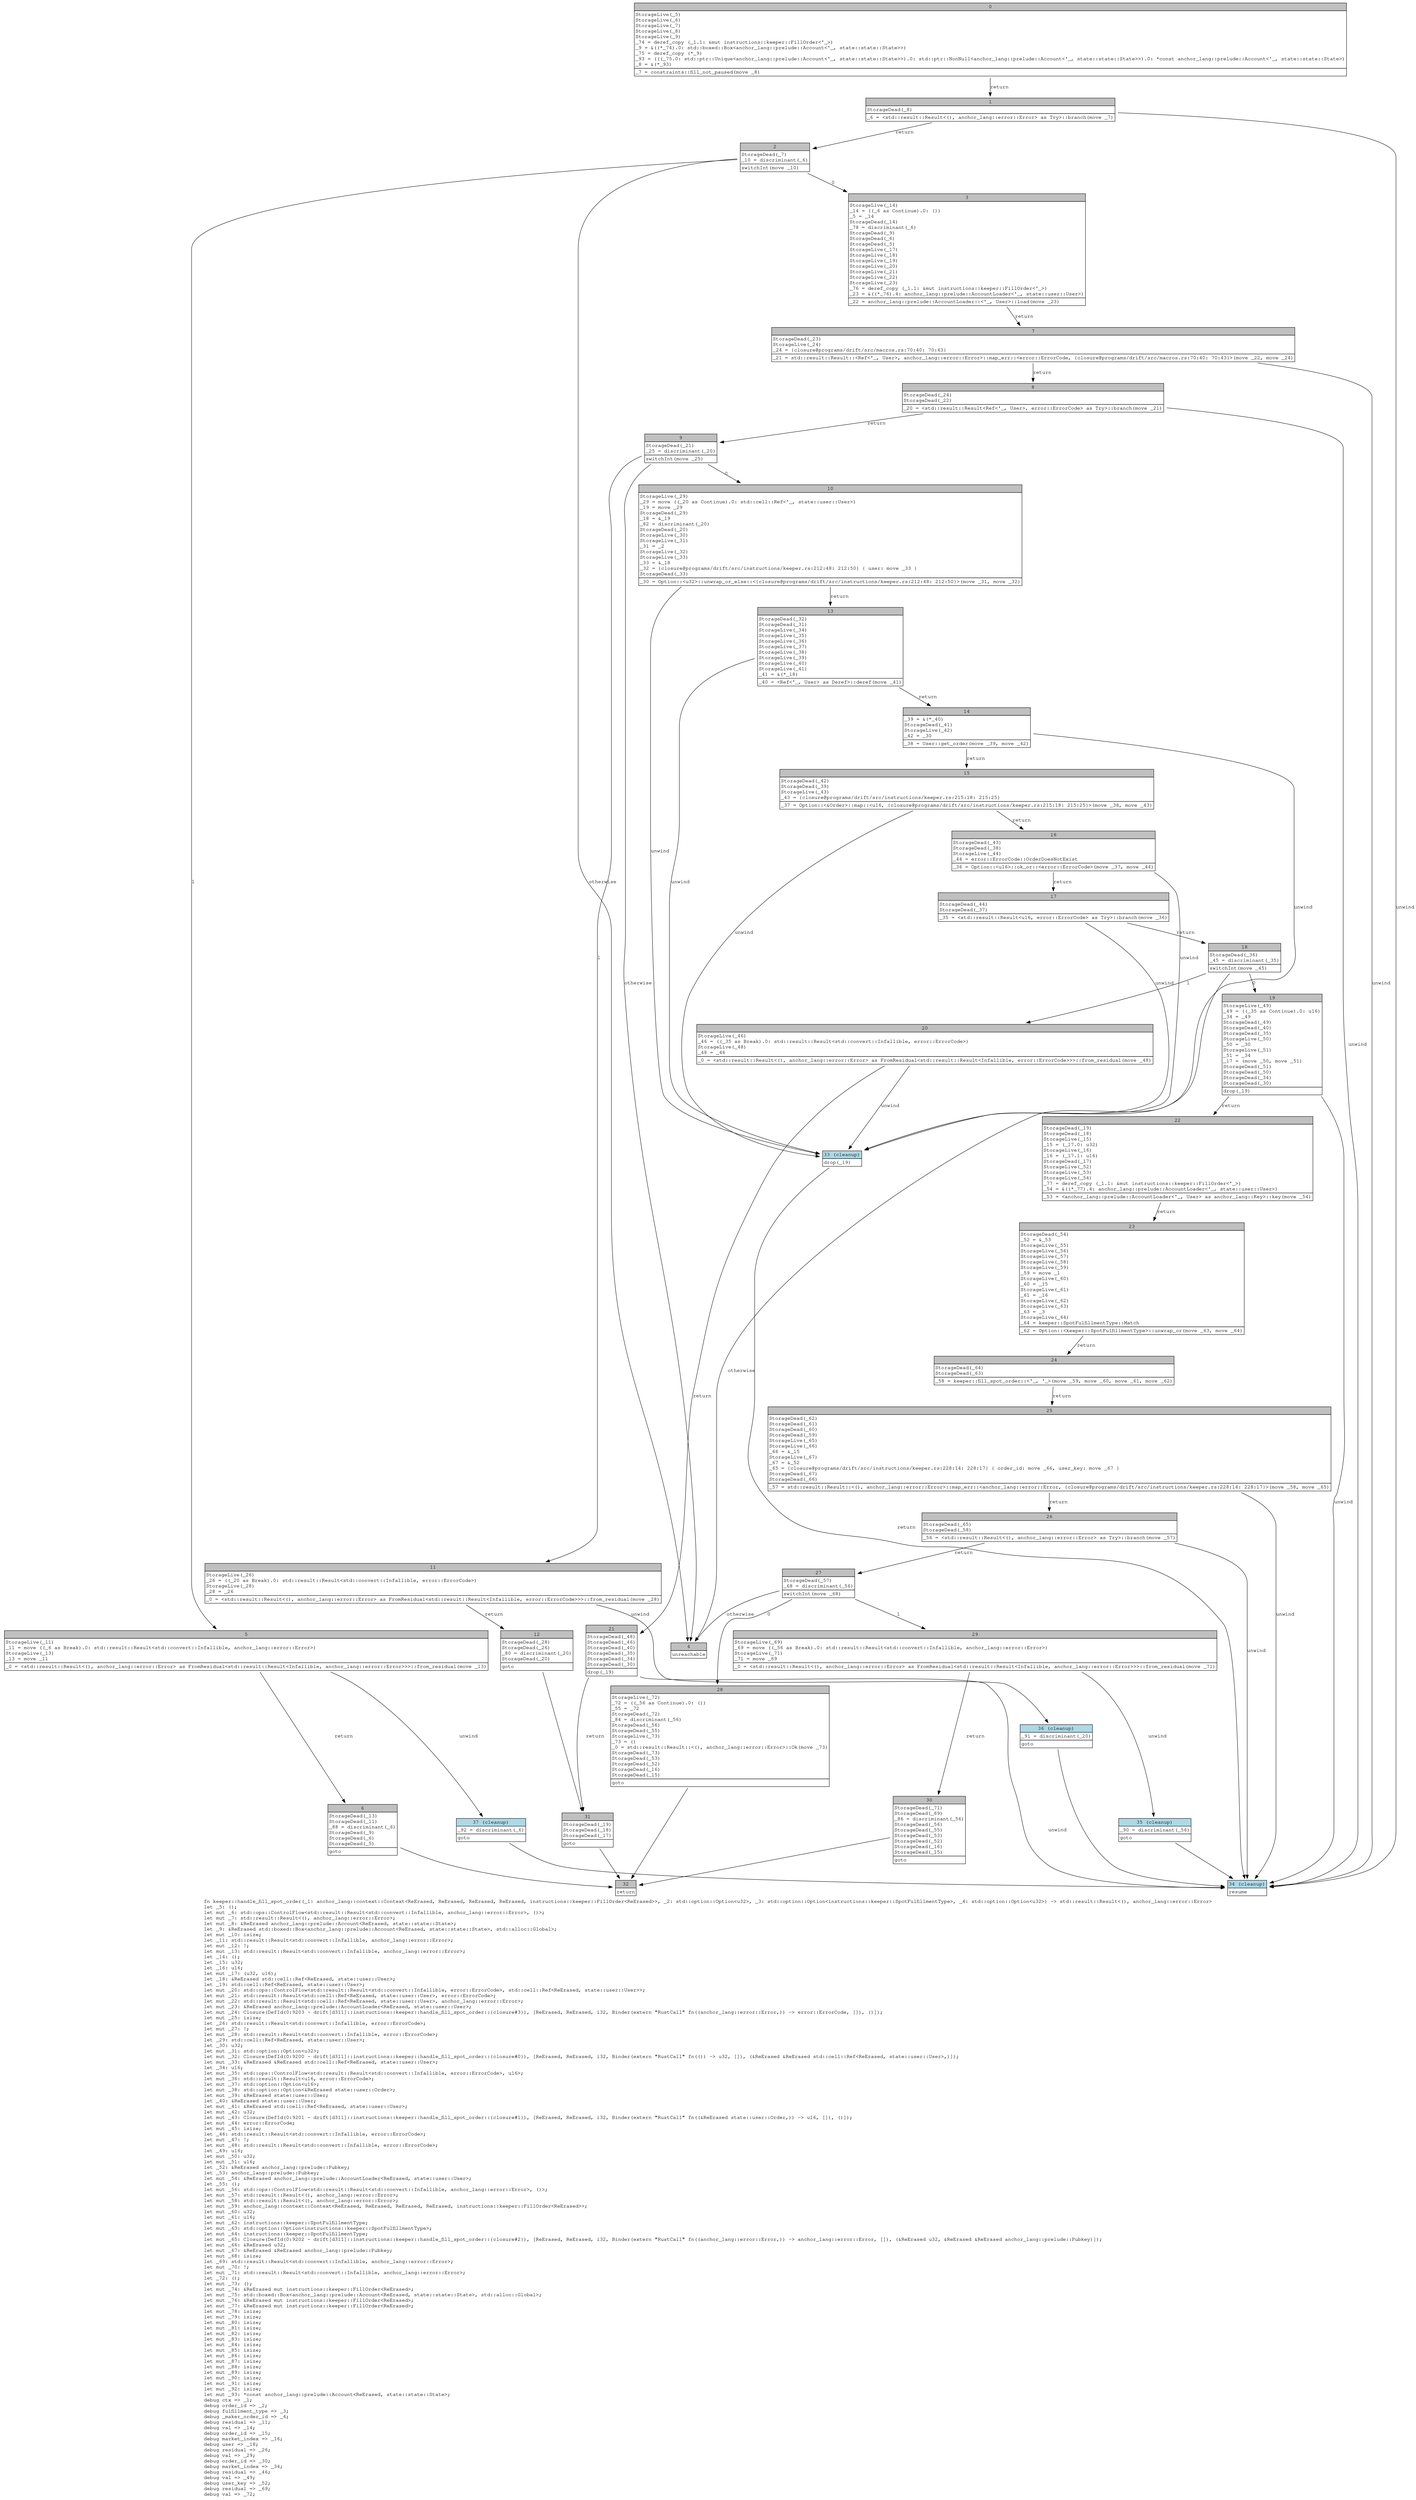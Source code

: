 digraph Mir_0_9197 {
    graph [fontname="Courier, monospace"];
    node [fontname="Courier, monospace"];
    edge [fontname="Courier, monospace"];
    label=<fn keeper::handle_fill_spot_order(_1: anchor_lang::context::Context&lt;ReErased, ReErased, ReErased, ReErased, instructions::keeper::FillOrder&lt;ReErased&gt;&gt;, _2: std::option::Option&lt;u32&gt;, _3: std::option::Option&lt;instructions::keeper::SpotFulfillmentType&gt;, _4: std::option::Option&lt;u32&gt;) -&gt; std::result::Result&lt;(), anchor_lang::error::Error&gt;<br align="left"/>let _5: ();<br align="left"/>let mut _6: std::ops::ControlFlow&lt;std::result::Result&lt;std::convert::Infallible, anchor_lang::error::Error&gt;, ()&gt;;<br align="left"/>let mut _7: std::result::Result&lt;(), anchor_lang::error::Error&gt;;<br align="left"/>let mut _8: &amp;ReErased anchor_lang::prelude::Account&lt;ReErased, state::state::State&gt;;<br align="left"/>let _9: &amp;ReErased std::boxed::Box&lt;anchor_lang::prelude::Account&lt;ReErased, state::state::State&gt;, std::alloc::Global&gt;;<br align="left"/>let mut _10: isize;<br align="left"/>let _11: std::result::Result&lt;std::convert::Infallible, anchor_lang::error::Error&gt;;<br align="left"/>let mut _12: !;<br align="left"/>let mut _13: std::result::Result&lt;std::convert::Infallible, anchor_lang::error::Error&gt;;<br align="left"/>let _14: ();<br align="left"/>let _15: u32;<br align="left"/>let _16: u16;<br align="left"/>let mut _17: (u32, u16);<br align="left"/>let _18: &amp;ReErased std::cell::Ref&lt;ReErased, state::user::User&gt;;<br align="left"/>let _19: std::cell::Ref&lt;ReErased, state::user::User&gt;;<br align="left"/>let mut _20: std::ops::ControlFlow&lt;std::result::Result&lt;std::convert::Infallible, error::ErrorCode&gt;, std::cell::Ref&lt;ReErased, state::user::User&gt;&gt;;<br align="left"/>let mut _21: std::result::Result&lt;std::cell::Ref&lt;ReErased, state::user::User&gt;, error::ErrorCode&gt;;<br align="left"/>let mut _22: std::result::Result&lt;std::cell::Ref&lt;ReErased, state::user::User&gt;, anchor_lang::error::Error&gt;;<br align="left"/>let mut _23: &amp;ReErased anchor_lang::prelude::AccountLoader&lt;ReErased, state::user::User&gt;;<br align="left"/>let mut _24: Closure(DefId(0:9203 ~ drift[d311]::instructions::keeper::handle_fill_spot_order::{closure#3}), [ReErased, ReErased, i32, Binder(extern &quot;RustCall&quot; fn((anchor_lang::error::Error,)) -&gt; error::ErrorCode, []), ()]);<br align="left"/>let mut _25: isize;<br align="left"/>let _26: std::result::Result&lt;std::convert::Infallible, error::ErrorCode&gt;;<br align="left"/>let mut _27: !;<br align="left"/>let mut _28: std::result::Result&lt;std::convert::Infallible, error::ErrorCode&gt;;<br align="left"/>let _29: std::cell::Ref&lt;ReErased, state::user::User&gt;;<br align="left"/>let _30: u32;<br align="left"/>let mut _31: std::option::Option&lt;u32&gt;;<br align="left"/>let mut _32: Closure(DefId(0:9200 ~ drift[d311]::instructions::keeper::handle_fill_spot_order::{closure#0}), [ReErased, ReErased, i32, Binder(extern &quot;RustCall&quot; fn(()) -&gt; u32, []), (&amp;ReErased &amp;ReErased std::cell::Ref&lt;ReErased, state::user::User&gt;,)]);<br align="left"/>let mut _33: &amp;ReErased &amp;ReErased std::cell::Ref&lt;ReErased, state::user::User&gt;;<br align="left"/>let _34: u16;<br align="left"/>let mut _35: std::ops::ControlFlow&lt;std::result::Result&lt;std::convert::Infallible, error::ErrorCode&gt;, u16&gt;;<br align="left"/>let mut _36: std::result::Result&lt;u16, error::ErrorCode&gt;;<br align="left"/>let mut _37: std::option::Option&lt;u16&gt;;<br align="left"/>let mut _38: std::option::Option&lt;&amp;ReErased state::user::Order&gt;;<br align="left"/>let mut _39: &amp;ReErased state::user::User;<br align="left"/>let _40: &amp;ReErased state::user::User;<br align="left"/>let mut _41: &amp;ReErased std::cell::Ref&lt;ReErased, state::user::User&gt;;<br align="left"/>let mut _42: u32;<br align="left"/>let mut _43: Closure(DefId(0:9201 ~ drift[d311]::instructions::keeper::handle_fill_spot_order::{closure#1}), [ReErased, ReErased, i32, Binder(extern &quot;RustCall&quot; fn((&amp;ReErased state::user::Order,)) -&gt; u16, []), ()]);<br align="left"/>let mut _44: error::ErrorCode;<br align="left"/>let mut _45: isize;<br align="left"/>let _46: std::result::Result&lt;std::convert::Infallible, error::ErrorCode&gt;;<br align="left"/>let mut _47: !;<br align="left"/>let mut _48: std::result::Result&lt;std::convert::Infallible, error::ErrorCode&gt;;<br align="left"/>let _49: u16;<br align="left"/>let mut _50: u32;<br align="left"/>let mut _51: u16;<br align="left"/>let _52: &amp;ReErased anchor_lang::prelude::Pubkey;<br align="left"/>let _53: anchor_lang::prelude::Pubkey;<br align="left"/>let mut _54: &amp;ReErased anchor_lang::prelude::AccountLoader&lt;ReErased, state::user::User&gt;;<br align="left"/>let _55: ();<br align="left"/>let mut _56: std::ops::ControlFlow&lt;std::result::Result&lt;std::convert::Infallible, anchor_lang::error::Error&gt;, ()&gt;;<br align="left"/>let mut _57: std::result::Result&lt;(), anchor_lang::error::Error&gt;;<br align="left"/>let mut _58: std::result::Result&lt;(), anchor_lang::error::Error&gt;;<br align="left"/>let mut _59: anchor_lang::context::Context&lt;ReErased, ReErased, ReErased, ReErased, instructions::keeper::FillOrder&lt;ReErased&gt;&gt;;<br align="left"/>let mut _60: u32;<br align="left"/>let mut _61: u16;<br align="left"/>let mut _62: instructions::keeper::SpotFulfillmentType;<br align="left"/>let mut _63: std::option::Option&lt;instructions::keeper::SpotFulfillmentType&gt;;<br align="left"/>let mut _64: instructions::keeper::SpotFulfillmentType;<br align="left"/>let mut _65: Closure(DefId(0:9202 ~ drift[d311]::instructions::keeper::handle_fill_spot_order::{closure#2}), [ReErased, ReErased, i32, Binder(extern &quot;RustCall&quot; fn((anchor_lang::error::Error,)) -&gt; anchor_lang::error::Error, []), (&amp;ReErased u32, &amp;ReErased &amp;ReErased anchor_lang::prelude::Pubkey)]);<br align="left"/>let mut _66: &amp;ReErased u32;<br align="left"/>let mut _67: &amp;ReErased &amp;ReErased anchor_lang::prelude::Pubkey;<br align="left"/>let mut _68: isize;<br align="left"/>let _69: std::result::Result&lt;std::convert::Infallible, anchor_lang::error::Error&gt;;<br align="left"/>let mut _70: !;<br align="left"/>let mut _71: std::result::Result&lt;std::convert::Infallible, anchor_lang::error::Error&gt;;<br align="left"/>let _72: ();<br align="left"/>let mut _73: ();<br align="left"/>let mut _74: &amp;ReErased mut instructions::keeper::FillOrder&lt;ReErased&gt;;<br align="left"/>let mut _75: std::boxed::Box&lt;anchor_lang::prelude::Account&lt;ReErased, state::state::State&gt;, std::alloc::Global&gt;;<br align="left"/>let mut _76: &amp;ReErased mut instructions::keeper::FillOrder&lt;ReErased&gt;;<br align="left"/>let mut _77: &amp;ReErased mut instructions::keeper::FillOrder&lt;ReErased&gt;;<br align="left"/>let mut _78: isize;<br align="left"/>let mut _79: isize;<br align="left"/>let mut _80: isize;<br align="left"/>let mut _81: isize;<br align="left"/>let mut _82: isize;<br align="left"/>let mut _83: isize;<br align="left"/>let mut _84: isize;<br align="left"/>let mut _85: isize;<br align="left"/>let mut _86: isize;<br align="left"/>let mut _87: isize;<br align="left"/>let mut _88: isize;<br align="left"/>let mut _89: isize;<br align="left"/>let mut _90: isize;<br align="left"/>let mut _91: isize;<br align="left"/>let mut _92: isize;<br align="left"/>let mut _93: *const anchor_lang::prelude::Account&lt;ReErased, state::state::State&gt;;<br align="left"/>debug ctx =&gt; _1;<br align="left"/>debug order_id =&gt; _2;<br align="left"/>debug fulfillment_type =&gt; _3;<br align="left"/>debug _maker_order_id =&gt; _4;<br align="left"/>debug residual =&gt; _11;<br align="left"/>debug val =&gt; _14;<br align="left"/>debug order_id =&gt; _15;<br align="left"/>debug market_index =&gt; _16;<br align="left"/>debug user =&gt; _18;<br align="left"/>debug residual =&gt; _26;<br align="left"/>debug val =&gt; _29;<br align="left"/>debug order_id =&gt; _30;<br align="left"/>debug market_index =&gt; _34;<br align="left"/>debug residual =&gt; _46;<br align="left"/>debug val =&gt; _49;<br align="left"/>debug user_key =&gt; _52;<br align="left"/>debug residual =&gt; _69;<br align="left"/>debug val =&gt; _72;<br align="left"/>>;
    bb0__0_9197 [shape="none", label=<<table border="0" cellborder="1" cellspacing="0"><tr><td bgcolor="gray" align="center" colspan="1">0</td></tr><tr><td align="left" balign="left">StorageLive(_5)<br/>StorageLive(_6)<br/>StorageLive(_7)<br/>StorageLive(_8)<br/>StorageLive(_9)<br/>_74 = deref_copy (_1.1: &amp;mut instructions::keeper::FillOrder&lt;'_&gt;)<br/>_9 = &amp;((*_74).0: std::boxed::Box&lt;anchor_lang::prelude::Account&lt;'_, state::state::State&gt;&gt;)<br/>_75 = deref_copy (*_9)<br/>_93 = (((_75.0: std::ptr::Unique&lt;anchor_lang::prelude::Account&lt;'_, state::state::State&gt;&gt;).0: std::ptr::NonNull&lt;anchor_lang::prelude::Account&lt;'_, state::state::State&gt;&gt;).0: *const anchor_lang::prelude::Account&lt;'_, state::state::State&gt;)<br/>_8 = &amp;(*_93)<br/></td></tr><tr><td align="left">_7 = constraints::fill_not_paused(move _8)</td></tr></table>>];
    bb1__0_9197 [shape="none", label=<<table border="0" cellborder="1" cellspacing="0"><tr><td bgcolor="gray" align="center" colspan="1">1</td></tr><tr><td align="left" balign="left">StorageDead(_8)<br/></td></tr><tr><td align="left">_6 = &lt;std::result::Result&lt;(), anchor_lang::error::Error&gt; as Try&gt;::branch(move _7)</td></tr></table>>];
    bb2__0_9197 [shape="none", label=<<table border="0" cellborder="1" cellspacing="0"><tr><td bgcolor="gray" align="center" colspan="1">2</td></tr><tr><td align="left" balign="left">StorageDead(_7)<br/>_10 = discriminant(_6)<br/></td></tr><tr><td align="left">switchInt(move _10)</td></tr></table>>];
    bb3__0_9197 [shape="none", label=<<table border="0" cellborder="1" cellspacing="0"><tr><td bgcolor="gray" align="center" colspan="1">3</td></tr><tr><td align="left" balign="left">StorageLive(_14)<br/>_14 = ((_6 as Continue).0: ())<br/>_5 = _14<br/>StorageDead(_14)<br/>_78 = discriminant(_6)<br/>StorageDead(_9)<br/>StorageDead(_6)<br/>StorageDead(_5)<br/>StorageLive(_17)<br/>StorageLive(_18)<br/>StorageLive(_19)<br/>StorageLive(_20)<br/>StorageLive(_21)<br/>StorageLive(_22)<br/>StorageLive(_23)<br/>_76 = deref_copy (_1.1: &amp;mut instructions::keeper::FillOrder&lt;'_&gt;)<br/>_23 = &amp;((*_76).4: anchor_lang::prelude::AccountLoader&lt;'_, state::user::User&gt;)<br/></td></tr><tr><td align="left">_22 = anchor_lang::prelude::AccountLoader::&lt;'_, User&gt;::load(move _23)</td></tr></table>>];
    bb4__0_9197 [shape="none", label=<<table border="0" cellborder="1" cellspacing="0"><tr><td bgcolor="gray" align="center" colspan="1">4</td></tr><tr><td align="left">unreachable</td></tr></table>>];
    bb5__0_9197 [shape="none", label=<<table border="0" cellborder="1" cellspacing="0"><tr><td bgcolor="gray" align="center" colspan="1">5</td></tr><tr><td align="left" balign="left">StorageLive(_11)<br/>_11 = move ((_6 as Break).0: std::result::Result&lt;std::convert::Infallible, anchor_lang::error::Error&gt;)<br/>StorageLive(_13)<br/>_13 = move _11<br/></td></tr><tr><td align="left">_0 = &lt;std::result::Result&lt;(), anchor_lang::error::Error&gt; as FromResidual&lt;std::result::Result&lt;Infallible, anchor_lang::error::Error&gt;&gt;&gt;::from_residual(move _13)</td></tr></table>>];
    bb6__0_9197 [shape="none", label=<<table border="0" cellborder="1" cellspacing="0"><tr><td bgcolor="gray" align="center" colspan="1">6</td></tr><tr><td align="left" balign="left">StorageDead(_13)<br/>StorageDead(_11)<br/>_88 = discriminant(_6)<br/>StorageDead(_9)<br/>StorageDead(_6)<br/>StorageDead(_5)<br/></td></tr><tr><td align="left">goto</td></tr></table>>];
    bb7__0_9197 [shape="none", label=<<table border="0" cellborder="1" cellspacing="0"><tr><td bgcolor="gray" align="center" colspan="1">7</td></tr><tr><td align="left" balign="left">StorageDead(_23)<br/>StorageLive(_24)<br/>_24 = {closure@programs/drift/src/macros.rs:70:40: 70:43}<br/></td></tr><tr><td align="left">_21 = std::result::Result::&lt;Ref&lt;'_, User&gt;, anchor_lang::error::Error&gt;::map_err::&lt;error::ErrorCode, {closure@programs/drift/src/macros.rs:70:40: 70:43}&gt;(move _22, move _24)</td></tr></table>>];
    bb8__0_9197 [shape="none", label=<<table border="0" cellborder="1" cellspacing="0"><tr><td bgcolor="gray" align="center" colspan="1">8</td></tr><tr><td align="left" balign="left">StorageDead(_24)<br/>StorageDead(_22)<br/></td></tr><tr><td align="left">_20 = &lt;std::result::Result&lt;Ref&lt;'_, User&gt;, error::ErrorCode&gt; as Try&gt;::branch(move _21)</td></tr></table>>];
    bb9__0_9197 [shape="none", label=<<table border="0" cellborder="1" cellspacing="0"><tr><td bgcolor="gray" align="center" colspan="1">9</td></tr><tr><td align="left" balign="left">StorageDead(_21)<br/>_25 = discriminant(_20)<br/></td></tr><tr><td align="left">switchInt(move _25)</td></tr></table>>];
    bb10__0_9197 [shape="none", label=<<table border="0" cellborder="1" cellspacing="0"><tr><td bgcolor="gray" align="center" colspan="1">10</td></tr><tr><td align="left" balign="left">StorageLive(_29)<br/>_29 = move ((_20 as Continue).0: std::cell::Ref&lt;'_, state::user::User&gt;)<br/>_19 = move _29<br/>StorageDead(_29)<br/>_18 = &amp;_19<br/>_82 = discriminant(_20)<br/>StorageDead(_20)<br/>StorageLive(_30)<br/>StorageLive(_31)<br/>_31 = _2<br/>StorageLive(_32)<br/>StorageLive(_33)<br/>_33 = &amp;_18<br/>_32 = {closure@programs/drift/src/instructions/keeper.rs:212:48: 212:50} { user: move _33 }<br/>StorageDead(_33)<br/></td></tr><tr><td align="left">_30 = Option::&lt;u32&gt;::unwrap_or_else::&lt;{closure@programs/drift/src/instructions/keeper.rs:212:48: 212:50}&gt;(move _31, move _32)</td></tr></table>>];
    bb11__0_9197 [shape="none", label=<<table border="0" cellborder="1" cellspacing="0"><tr><td bgcolor="gray" align="center" colspan="1">11</td></tr><tr><td align="left" balign="left">StorageLive(_26)<br/>_26 = ((_20 as Break).0: std::result::Result&lt;std::convert::Infallible, error::ErrorCode&gt;)<br/>StorageLive(_28)<br/>_28 = _26<br/></td></tr><tr><td align="left">_0 = &lt;std::result::Result&lt;(), anchor_lang::error::Error&gt; as FromResidual&lt;std::result::Result&lt;Infallible, error::ErrorCode&gt;&gt;&gt;::from_residual(move _28)</td></tr></table>>];
    bb12__0_9197 [shape="none", label=<<table border="0" cellborder="1" cellspacing="0"><tr><td bgcolor="gray" align="center" colspan="1">12</td></tr><tr><td align="left" balign="left">StorageDead(_28)<br/>StorageDead(_26)<br/>_80 = discriminant(_20)<br/>StorageDead(_20)<br/></td></tr><tr><td align="left">goto</td></tr></table>>];
    bb13__0_9197 [shape="none", label=<<table border="0" cellborder="1" cellspacing="0"><tr><td bgcolor="gray" align="center" colspan="1">13</td></tr><tr><td align="left" balign="left">StorageDead(_32)<br/>StorageDead(_31)<br/>StorageLive(_34)<br/>StorageLive(_35)<br/>StorageLive(_36)<br/>StorageLive(_37)<br/>StorageLive(_38)<br/>StorageLive(_39)<br/>StorageLive(_40)<br/>StorageLive(_41)<br/>_41 = &amp;(*_18)<br/></td></tr><tr><td align="left">_40 = &lt;Ref&lt;'_, User&gt; as Deref&gt;::deref(move _41)</td></tr></table>>];
    bb14__0_9197 [shape="none", label=<<table border="0" cellborder="1" cellspacing="0"><tr><td bgcolor="gray" align="center" colspan="1">14</td></tr><tr><td align="left" balign="left">_39 = &amp;(*_40)<br/>StorageDead(_41)<br/>StorageLive(_42)<br/>_42 = _30<br/></td></tr><tr><td align="left">_38 = User::get_order(move _39, move _42)</td></tr></table>>];
    bb15__0_9197 [shape="none", label=<<table border="0" cellborder="1" cellspacing="0"><tr><td bgcolor="gray" align="center" colspan="1">15</td></tr><tr><td align="left" balign="left">StorageDead(_42)<br/>StorageDead(_39)<br/>StorageLive(_43)<br/>_43 = {closure@programs/drift/src/instructions/keeper.rs:215:18: 215:25}<br/></td></tr><tr><td align="left">_37 = Option::&lt;&amp;Order&gt;::map::&lt;u16, {closure@programs/drift/src/instructions/keeper.rs:215:18: 215:25}&gt;(move _38, move _43)</td></tr></table>>];
    bb16__0_9197 [shape="none", label=<<table border="0" cellborder="1" cellspacing="0"><tr><td bgcolor="gray" align="center" colspan="1">16</td></tr><tr><td align="left" balign="left">StorageDead(_43)<br/>StorageDead(_38)<br/>StorageLive(_44)<br/>_44 = error::ErrorCode::OrderDoesNotExist<br/></td></tr><tr><td align="left">_36 = Option::&lt;u16&gt;::ok_or::&lt;error::ErrorCode&gt;(move _37, move _44)</td></tr></table>>];
    bb17__0_9197 [shape="none", label=<<table border="0" cellborder="1" cellspacing="0"><tr><td bgcolor="gray" align="center" colspan="1">17</td></tr><tr><td align="left" balign="left">StorageDead(_44)<br/>StorageDead(_37)<br/></td></tr><tr><td align="left">_35 = &lt;std::result::Result&lt;u16, error::ErrorCode&gt; as Try&gt;::branch(move _36)</td></tr></table>>];
    bb18__0_9197 [shape="none", label=<<table border="0" cellborder="1" cellspacing="0"><tr><td bgcolor="gray" align="center" colspan="1">18</td></tr><tr><td align="left" balign="left">StorageDead(_36)<br/>_45 = discriminant(_35)<br/></td></tr><tr><td align="left">switchInt(move _45)</td></tr></table>>];
    bb19__0_9197 [shape="none", label=<<table border="0" cellborder="1" cellspacing="0"><tr><td bgcolor="gray" align="center" colspan="1">19</td></tr><tr><td align="left" balign="left">StorageLive(_49)<br/>_49 = ((_35 as Continue).0: u16)<br/>_34 = _49<br/>StorageDead(_49)<br/>StorageDead(_40)<br/>StorageDead(_35)<br/>StorageLive(_50)<br/>_50 = _30<br/>StorageLive(_51)<br/>_51 = _34<br/>_17 = (move _50, move _51)<br/>StorageDead(_51)<br/>StorageDead(_50)<br/>StorageDead(_34)<br/>StorageDead(_30)<br/></td></tr><tr><td align="left">drop(_19)</td></tr></table>>];
    bb20__0_9197 [shape="none", label=<<table border="0" cellborder="1" cellspacing="0"><tr><td bgcolor="gray" align="center" colspan="1">20</td></tr><tr><td align="left" balign="left">StorageLive(_46)<br/>_46 = ((_35 as Break).0: std::result::Result&lt;std::convert::Infallible, error::ErrorCode&gt;)<br/>StorageLive(_48)<br/>_48 = _46<br/></td></tr><tr><td align="left">_0 = &lt;std::result::Result&lt;(), anchor_lang::error::Error&gt; as FromResidual&lt;std::result::Result&lt;Infallible, error::ErrorCode&gt;&gt;&gt;::from_residual(move _48)</td></tr></table>>];
    bb21__0_9197 [shape="none", label=<<table border="0" cellborder="1" cellspacing="0"><tr><td bgcolor="gray" align="center" colspan="1">21</td></tr><tr><td align="left" balign="left">StorageDead(_48)<br/>StorageDead(_46)<br/>StorageDead(_40)<br/>StorageDead(_35)<br/>StorageDead(_34)<br/>StorageDead(_30)<br/></td></tr><tr><td align="left">drop(_19)</td></tr></table>>];
    bb22__0_9197 [shape="none", label=<<table border="0" cellborder="1" cellspacing="0"><tr><td bgcolor="gray" align="center" colspan="1">22</td></tr><tr><td align="left" balign="left">StorageDead(_19)<br/>StorageDead(_18)<br/>StorageLive(_15)<br/>_15 = (_17.0: u32)<br/>StorageLive(_16)<br/>_16 = (_17.1: u16)<br/>StorageDead(_17)<br/>StorageLive(_52)<br/>StorageLive(_53)<br/>StorageLive(_54)<br/>_77 = deref_copy (_1.1: &amp;mut instructions::keeper::FillOrder&lt;'_&gt;)<br/>_54 = &amp;((*_77).4: anchor_lang::prelude::AccountLoader&lt;'_, state::user::User&gt;)<br/></td></tr><tr><td align="left">_53 = &lt;anchor_lang::prelude::AccountLoader&lt;'_, User&gt; as anchor_lang::Key&gt;::key(move _54)</td></tr></table>>];
    bb23__0_9197 [shape="none", label=<<table border="0" cellborder="1" cellspacing="0"><tr><td bgcolor="gray" align="center" colspan="1">23</td></tr><tr><td align="left" balign="left">StorageDead(_54)<br/>_52 = &amp;_53<br/>StorageLive(_55)<br/>StorageLive(_56)<br/>StorageLive(_57)<br/>StorageLive(_58)<br/>StorageLive(_59)<br/>_59 = move _1<br/>StorageLive(_60)<br/>_60 = _15<br/>StorageLive(_61)<br/>_61 = _16<br/>StorageLive(_62)<br/>StorageLive(_63)<br/>_63 = _3<br/>StorageLive(_64)<br/>_64 = keeper::SpotFulfillmentType::Match<br/></td></tr><tr><td align="left">_62 = Option::&lt;keeper::SpotFulfillmentType&gt;::unwrap_or(move _63, move _64)</td></tr></table>>];
    bb24__0_9197 [shape="none", label=<<table border="0" cellborder="1" cellspacing="0"><tr><td bgcolor="gray" align="center" colspan="1">24</td></tr><tr><td align="left" balign="left">StorageDead(_64)<br/>StorageDead(_63)<br/></td></tr><tr><td align="left">_58 = keeper::fill_spot_order::&lt;'_, '_&gt;(move _59, move _60, move _61, move _62)</td></tr></table>>];
    bb25__0_9197 [shape="none", label=<<table border="0" cellborder="1" cellspacing="0"><tr><td bgcolor="gray" align="center" colspan="1">25</td></tr><tr><td align="left" balign="left">StorageDead(_62)<br/>StorageDead(_61)<br/>StorageDead(_60)<br/>StorageDead(_59)<br/>StorageLive(_65)<br/>StorageLive(_66)<br/>_66 = &amp;_15<br/>StorageLive(_67)<br/>_67 = &amp;_52<br/>_65 = {closure@programs/drift/src/instructions/keeper.rs:228:14: 228:17} { order_id: move _66, user_key: move _67 }<br/>StorageDead(_67)<br/>StorageDead(_66)<br/></td></tr><tr><td align="left">_57 = std::result::Result::&lt;(), anchor_lang::error::Error&gt;::map_err::&lt;anchor_lang::error::Error, {closure@programs/drift/src/instructions/keeper.rs:228:14: 228:17}&gt;(move _58, move _65)</td></tr></table>>];
    bb26__0_9197 [shape="none", label=<<table border="0" cellborder="1" cellspacing="0"><tr><td bgcolor="gray" align="center" colspan="1">26</td></tr><tr><td align="left" balign="left">StorageDead(_65)<br/>StorageDead(_58)<br/></td></tr><tr><td align="left">_56 = &lt;std::result::Result&lt;(), anchor_lang::error::Error&gt; as Try&gt;::branch(move _57)</td></tr></table>>];
    bb27__0_9197 [shape="none", label=<<table border="0" cellborder="1" cellspacing="0"><tr><td bgcolor="gray" align="center" colspan="1">27</td></tr><tr><td align="left" balign="left">StorageDead(_57)<br/>_68 = discriminant(_56)<br/></td></tr><tr><td align="left">switchInt(move _68)</td></tr></table>>];
    bb28__0_9197 [shape="none", label=<<table border="0" cellborder="1" cellspacing="0"><tr><td bgcolor="gray" align="center" colspan="1">28</td></tr><tr><td align="left" balign="left">StorageLive(_72)<br/>_72 = ((_56 as Continue).0: ())<br/>_55 = _72<br/>StorageDead(_72)<br/>_84 = discriminant(_56)<br/>StorageDead(_56)<br/>StorageDead(_55)<br/>StorageLive(_73)<br/>_73 = ()<br/>_0 = std::result::Result::&lt;(), anchor_lang::error::Error&gt;::Ok(move _73)<br/>StorageDead(_73)<br/>StorageDead(_53)<br/>StorageDead(_52)<br/>StorageDead(_16)<br/>StorageDead(_15)<br/></td></tr><tr><td align="left">goto</td></tr></table>>];
    bb29__0_9197 [shape="none", label=<<table border="0" cellborder="1" cellspacing="0"><tr><td bgcolor="gray" align="center" colspan="1">29</td></tr><tr><td align="left" balign="left">StorageLive(_69)<br/>_69 = move ((_56 as Break).0: std::result::Result&lt;std::convert::Infallible, anchor_lang::error::Error&gt;)<br/>StorageLive(_71)<br/>_71 = move _69<br/></td></tr><tr><td align="left">_0 = &lt;std::result::Result&lt;(), anchor_lang::error::Error&gt; as FromResidual&lt;std::result::Result&lt;Infallible, anchor_lang::error::Error&gt;&gt;&gt;::from_residual(move _71)</td></tr></table>>];
    bb30__0_9197 [shape="none", label=<<table border="0" cellborder="1" cellspacing="0"><tr><td bgcolor="gray" align="center" colspan="1">30</td></tr><tr><td align="left" balign="left">StorageDead(_71)<br/>StorageDead(_69)<br/>_86 = discriminant(_56)<br/>StorageDead(_56)<br/>StorageDead(_55)<br/>StorageDead(_53)<br/>StorageDead(_52)<br/>StorageDead(_16)<br/>StorageDead(_15)<br/></td></tr><tr><td align="left">goto</td></tr></table>>];
    bb31__0_9197 [shape="none", label=<<table border="0" cellborder="1" cellspacing="0"><tr><td bgcolor="gray" align="center" colspan="1">31</td></tr><tr><td align="left" balign="left">StorageDead(_19)<br/>StorageDead(_18)<br/>StorageDead(_17)<br/></td></tr><tr><td align="left">goto</td></tr></table>>];
    bb32__0_9197 [shape="none", label=<<table border="0" cellborder="1" cellspacing="0"><tr><td bgcolor="gray" align="center" colspan="1">32</td></tr><tr><td align="left">return</td></tr></table>>];
    bb33__0_9197 [shape="none", label=<<table border="0" cellborder="1" cellspacing="0"><tr><td bgcolor="lightblue" align="center" colspan="1">33 (cleanup)</td></tr><tr><td align="left">drop(_19)</td></tr></table>>];
    bb34__0_9197 [shape="none", label=<<table border="0" cellborder="1" cellspacing="0"><tr><td bgcolor="lightblue" align="center" colspan="1">34 (cleanup)</td></tr><tr><td align="left">resume</td></tr></table>>];
    bb35__0_9197 [shape="none", label=<<table border="0" cellborder="1" cellspacing="0"><tr><td bgcolor="lightblue" align="center" colspan="1">35 (cleanup)</td></tr><tr><td align="left" balign="left">_90 = discriminant(_56)<br/></td></tr><tr><td align="left">goto</td></tr></table>>];
    bb36__0_9197 [shape="none", label=<<table border="0" cellborder="1" cellspacing="0"><tr><td bgcolor="lightblue" align="center" colspan="1">36 (cleanup)</td></tr><tr><td align="left" balign="left">_91 = discriminant(_20)<br/></td></tr><tr><td align="left">goto</td></tr></table>>];
    bb37__0_9197 [shape="none", label=<<table border="0" cellborder="1" cellspacing="0"><tr><td bgcolor="lightblue" align="center" colspan="1">37 (cleanup)</td></tr><tr><td align="left" balign="left">_92 = discriminant(_6)<br/></td></tr><tr><td align="left">goto</td></tr></table>>];
    bb0__0_9197 -> bb1__0_9197 [label="return"];
    bb1__0_9197 -> bb2__0_9197 [label="return"];
    bb1__0_9197 -> bb34__0_9197 [label="unwind"];
    bb2__0_9197 -> bb3__0_9197 [label="0"];
    bb2__0_9197 -> bb5__0_9197 [label="1"];
    bb2__0_9197 -> bb4__0_9197 [label="otherwise"];
    bb3__0_9197 -> bb7__0_9197 [label="return"];
    bb5__0_9197 -> bb6__0_9197 [label="return"];
    bb5__0_9197 -> bb37__0_9197 [label="unwind"];
    bb6__0_9197 -> bb32__0_9197 [label=""];
    bb7__0_9197 -> bb8__0_9197 [label="return"];
    bb7__0_9197 -> bb34__0_9197 [label="unwind"];
    bb8__0_9197 -> bb9__0_9197 [label="return"];
    bb8__0_9197 -> bb34__0_9197 [label="unwind"];
    bb9__0_9197 -> bb10__0_9197 [label="0"];
    bb9__0_9197 -> bb11__0_9197 [label="1"];
    bb9__0_9197 -> bb4__0_9197 [label="otherwise"];
    bb10__0_9197 -> bb13__0_9197 [label="return"];
    bb10__0_9197 -> bb33__0_9197 [label="unwind"];
    bb11__0_9197 -> bb12__0_9197 [label="return"];
    bb11__0_9197 -> bb36__0_9197 [label="unwind"];
    bb12__0_9197 -> bb31__0_9197 [label=""];
    bb13__0_9197 -> bb14__0_9197 [label="return"];
    bb13__0_9197 -> bb33__0_9197 [label="unwind"];
    bb14__0_9197 -> bb15__0_9197 [label="return"];
    bb14__0_9197 -> bb33__0_9197 [label="unwind"];
    bb15__0_9197 -> bb16__0_9197 [label="return"];
    bb15__0_9197 -> bb33__0_9197 [label="unwind"];
    bb16__0_9197 -> bb17__0_9197 [label="return"];
    bb16__0_9197 -> bb33__0_9197 [label="unwind"];
    bb17__0_9197 -> bb18__0_9197 [label="return"];
    bb17__0_9197 -> bb33__0_9197 [label="unwind"];
    bb18__0_9197 -> bb19__0_9197 [label="0"];
    bb18__0_9197 -> bb20__0_9197 [label="1"];
    bb18__0_9197 -> bb4__0_9197 [label="otherwise"];
    bb19__0_9197 -> bb22__0_9197 [label="return"];
    bb19__0_9197 -> bb34__0_9197 [label="unwind"];
    bb20__0_9197 -> bb21__0_9197 [label="return"];
    bb20__0_9197 -> bb33__0_9197 [label="unwind"];
    bb21__0_9197 -> bb31__0_9197 [label="return"];
    bb21__0_9197 -> bb34__0_9197 [label="unwind"];
    bb22__0_9197 -> bb23__0_9197 [label="return"];
    bb23__0_9197 -> bb24__0_9197 [label="return"];
    bb24__0_9197 -> bb25__0_9197 [label="return"];
    bb25__0_9197 -> bb26__0_9197 [label="return"];
    bb25__0_9197 -> bb34__0_9197 [label="unwind"];
    bb26__0_9197 -> bb27__0_9197 [label="return"];
    bb26__0_9197 -> bb34__0_9197 [label="unwind"];
    bb27__0_9197 -> bb28__0_9197 [label="0"];
    bb27__0_9197 -> bb29__0_9197 [label="1"];
    bb27__0_9197 -> bb4__0_9197 [label="otherwise"];
    bb28__0_9197 -> bb32__0_9197 [label=""];
    bb29__0_9197 -> bb30__0_9197 [label="return"];
    bb29__0_9197 -> bb35__0_9197 [label="unwind"];
    bb30__0_9197 -> bb32__0_9197 [label=""];
    bb31__0_9197 -> bb32__0_9197 [label=""];
    bb33__0_9197 -> bb34__0_9197 [label="return"];
    bb35__0_9197 -> bb34__0_9197 [label=""];
    bb36__0_9197 -> bb34__0_9197 [label=""];
    bb37__0_9197 -> bb34__0_9197 [label=""];
}
